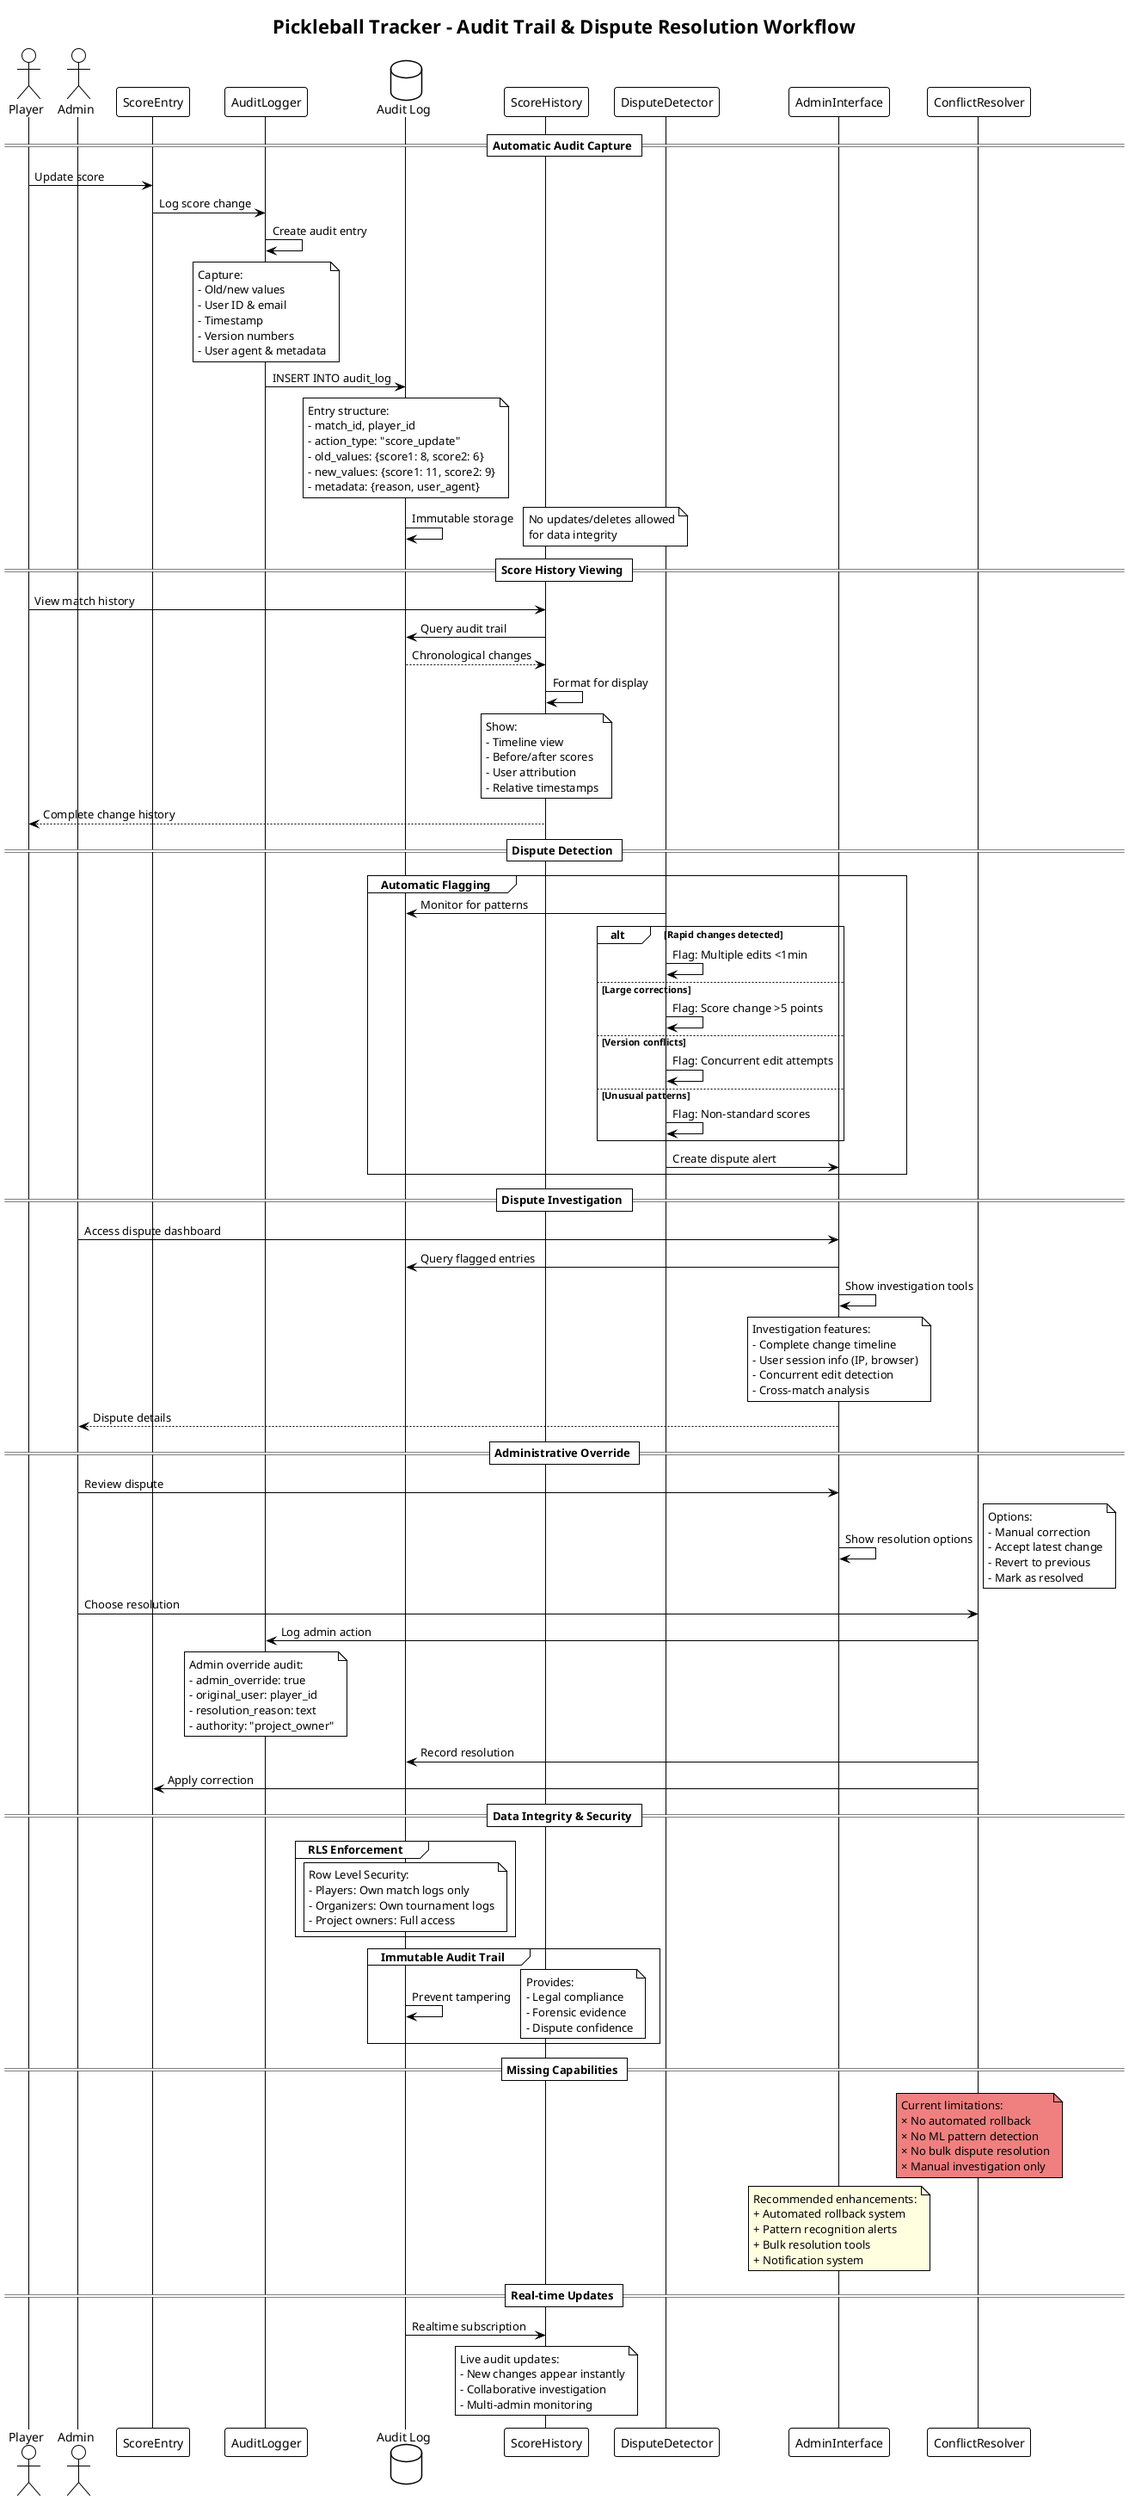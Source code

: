 @startuml Audit Trail Dispute Resolution
!theme plain

title Pickleball Tracker - Audit Trail & Dispute Resolution Workflow

actor "Player" as Player
actor "Admin" as Admin
participant "ScoreEntry" as ScoreForm
participant "AuditLogger" as Logger
database "Audit Log" as AuditDB
participant "ScoreHistory" as History
participant "DisputeDetector" as Detector
participant "AdminInterface" as AdminUI
participant "ConflictResolver" as Resolver

== Automatic Audit Capture ==
Player -> ScoreForm: Update score
ScoreForm -> Logger: Log score change

Logger -> Logger: Create audit entry
note over Logger: Capture:\n- Old/new values\n- User ID & email\n- Timestamp\n- Version numbers\n- User agent & metadata

Logger -> AuditDB: INSERT INTO audit_log
note over AuditDB: Entry structure:\n- match_id, player_id\n- action_type: "score_update"\n- old_values: {score1: 8, score2: 6}\n- new_values: {score1: 11, score2: 9}\n- metadata: {reason, user_agent}

AuditDB -> AuditDB: Immutable storage
note right: No updates/deletes allowed\nfor data integrity

== Score History Viewing ==
Player -> History: View match history
History -> AuditDB: Query audit trail
AuditDB --> History: Chronological changes

History -> History: Format for display
note over History: Show:\n- Timeline view\n- Before/after scores\n- User attribution\n- Relative timestamps

History --> Player: Complete change history

== Dispute Detection ==
group Automatic Flagging
    Detector -> AuditDB: Monitor for patterns
    
    alt Rapid changes detected
        Detector -> Detector: Flag: Multiple edits <1min
    else Large corrections
        Detector -> Detector: Flag: Score change >5 points
    else Version conflicts
        Detector -> Detector: Flag: Concurrent edit attempts
    else Unusual patterns
        Detector -> Detector: Flag: Non-standard scores
    end
    
    Detector -> AdminUI: Create dispute alert
end

== Dispute Investigation ==
Admin -> AdminUI: Access dispute dashboard
AdminUI -> AuditDB: Query flagged entries

AdminUI -> AdminUI: Show investigation tools
note over AdminUI: Investigation features:\n- Complete change timeline\n- User session info (IP, browser)\n- Concurrent edit detection\n- Cross-match analysis

AdminUI --> Admin: Dispute details

== Administrative Override ==
Admin -> AdminUI: Review dispute
AdminUI -> AdminUI: Show resolution options
note right: Options:\n- Manual correction\n- Accept latest change\n- Revert to previous\n- Mark as resolved

Admin -> Resolver: Choose resolution
Resolver -> Logger: Log admin action

note over Logger: Admin override audit:\n- admin_override: true\n- original_user: player_id\n- resolution_reason: text\n- authority: "project_owner"

Resolver -> AuditDB: Record resolution
Resolver -> ScoreForm: Apply correction

== Data Integrity & Security ==
group RLS Enforcement
    note over AuditDB: Row Level Security:\n- Players: Own match logs only\n- Organizers: Own tournament logs\n- Project owners: Full access
end

group Immutable Audit Trail
    AuditDB -> AuditDB: Prevent tampering
    note right: Provides:\n- Legal compliance\n- Forensic evidence\n- Dispute confidence
end

== Missing Capabilities ==
note over Resolver #lightcoral: Current limitations:\n× No automated rollback\n× No ML pattern detection\n× No bulk dispute resolution\n× Manual investigation only

note over AdminUI #lightyellow: Recommended enhancements:\n+ Automated rollback system\n+ Pattern recognition alerts\n+ Bulk resolution tools\n+ Notification system

== Real-time Updates ==
AuditDB -> History: Realtime subscription
note over History: Live audit updates:\n- New changes appear instantly\n- Collaborative investigation\n- Multi-admin monitoring

@enduml